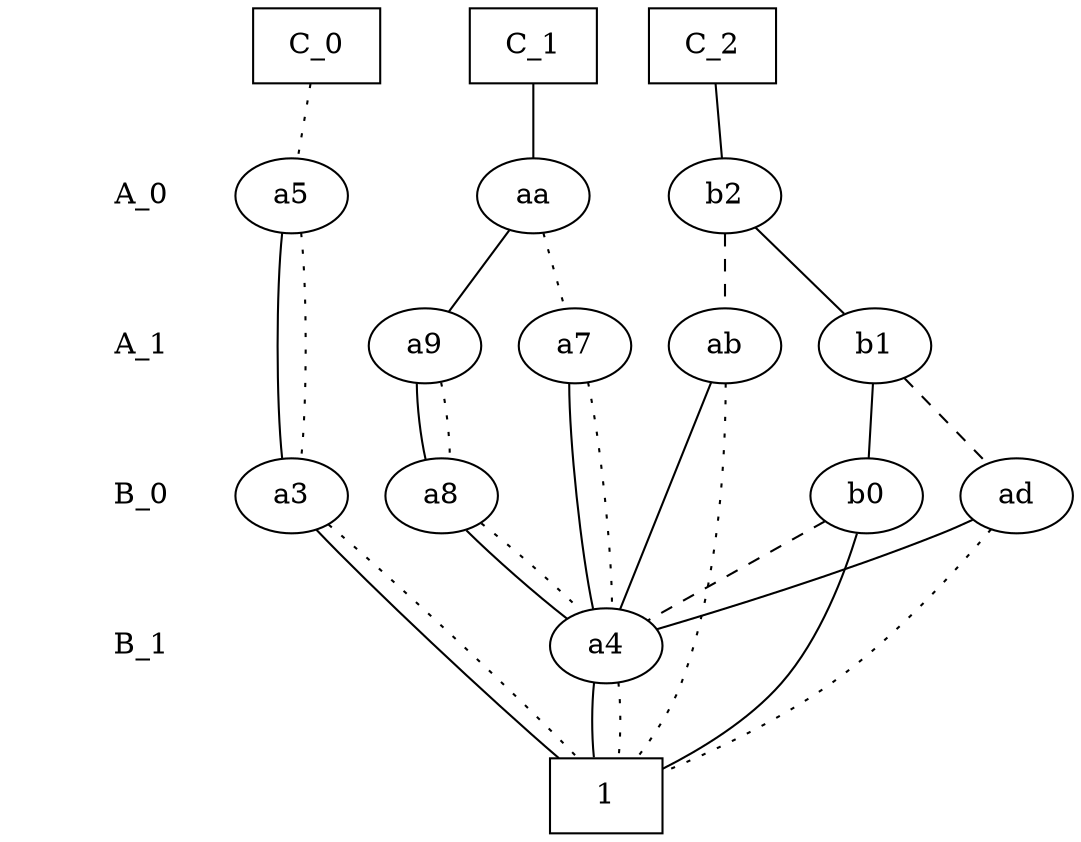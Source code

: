 digraph "DD" {
size = "7.5,10"
center = true;
edge [dir = none];
{ node [shape = plaintext];
  edge [style = invis];
  "CONST NODES" [style = invis];
" A_0 " -> " A_1 " -> " B_0 " -> " B_1 " -> "CONST NODES"; 
}
{ rank = same; node [shape = box]; edge [style = invis];
"  C_0  " -> "  C_1  " -> "  C_2  "; }
{ rank = same; " A_0 ";
"a5";
"aa";
"b2";
}
{ rank = same; " A_1 ";
"ab";
"a7";
"a9";
"b1";
}
{ rank = same; " B_0 ";
"a3";
"b0";
"ad";
"a8";
}
{ rank = same; " B_1 ";
"a4";
}
{ rank = same; "CONST NODES";
{ node [shape = box]; "9d";
}
}
"  C_0  " -> "a5" [style = dotted];
"  C_1  " -> "aa" [style = solid];
"  C_2  " -> "b2" [style = solid];
"a5" -> "a3";
"a5" -> "a3" [style = dotted];
"aa" -> "a9";
"aa" -> "a7" [style = dotted];
"b2" -> "b1";
"b2" -> "ab" [style = dashed];
"ab" -> "a4";
"ab" -> "9d" [style = dotted];
"a7" -> "a4";
"a7" -> "a4" [style = dotted];
"a9" -> "a8";
"a9" -> "a8" [style = dotted];
"b1" -> "b0";
"b1" -> "ad" [style = dashed];
"a3" -> "9d";
"a3" -> "9d" [style = dotted];
"b0" -> "9d";
"b0" -> "a4" [style = dashed];
"ad" -> "a4";
"ad" -> "9d" [style = dotted];
"a8" -> "a4";
"a8" -> "a4" [style = dotted];
"a4" -> "9d";
"a4" -> "9d" [style = dotted];
"9d" [label = "1"];
}
